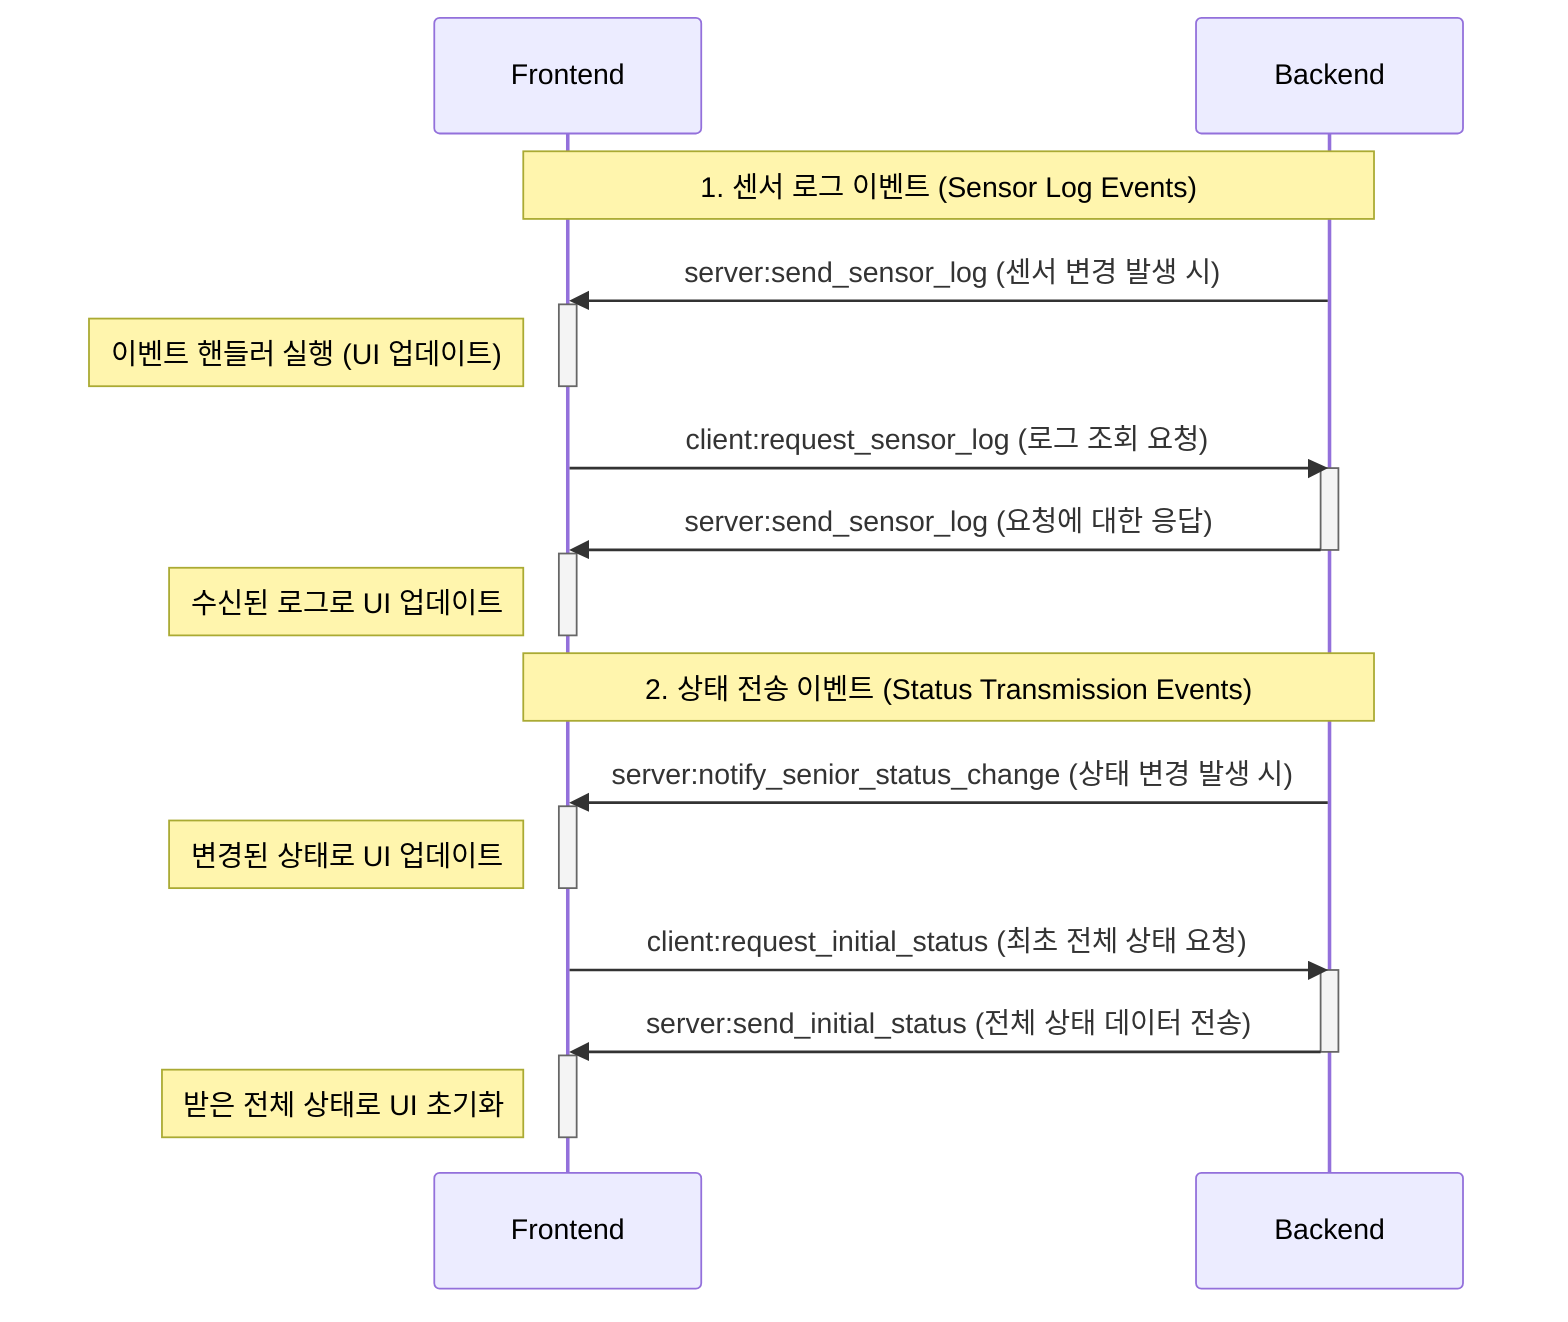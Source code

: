 sequenceDiagram
    participant Client as Frontend
    participant Server as Backend

    %% 1. 센서 로그 이벤트 (Sensor Log Events)
    Note over Client, Server: 1. 센서 로그 이벤트 (Sensor Log Events)

    %% 1.1 서버 주도 (Server-initiated)
    Server->>Client: server:send_sensor_log (센서 변경 발생 시)
    activate Client
    Note left of Client: 이벤트 핸들러 실행 (UI 업데이트)
    deactivate Client

    %% 1.2 클라이언트 요청 (Client-initiated)
    Client->>Server: client:request_sensor_log (로그 조회 요청)
    activate Server
    Server->>Client: server:send_sensor_log (요청에 대한 응답)
    deactivate Server
    activate Client
    Note left of Client: 수신된 로그로 UI 업데이트
    deactivate Client

    %% 2. 상태 전송 이벤트 (Status Transmission Events)
    Note over Client, Server: 2. 상태 전송 이벤트 (Status Transmission Events)

    %% 2.1 서버 주도 (Server-initiated status update)
    Server->>Client: server:notify_senior_status_change (상태 변경 발생 시)
    activate Client
    Note left of Client: 변경된 상태로 UI 업데이트
    deactivate Client

    %% 2.2 클라이언트의 초기 상태 요청 (Client's initial status request)
    Client->>Server: client:request_initial_status (최초 전체 상태 요청)
    activate Server
    Server->>Client: server:send_initial_status (전체 상태 데이터 전송)
    deactivate Server
    activate Client
    Note left of Client: 받은 전체 상태로 UI 초기화
    deactivate Client